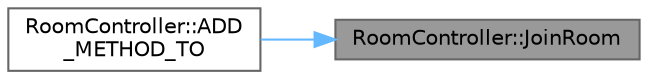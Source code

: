 digraph "RoomController::JoinRoom"
{
 // LATEX_PDF_SIZE
  bgcolor="transparent";
  edge [fontname=Helvetica,fontsize=10,labelfontname=Helvetica,labelfontsize=10];
  node [fontname=Helvetica,fontsize=10,shape=box,height=0.2,width=0.4];
  rankdir="RL";
  Node1 [id="Node000001",label="RoomController::JoinRoom",height=0.2,width=0.4,color="gray40", fillcolor="grey60", style="filled", fontcolor="black",tooltip="Обрабатывает запрос на присоединение к комнате."];
  Node1 -> Node2 [id="edge1_Node000001_Node000002",dir="back",color="steelblue1",style="solid",tooltip=" "];
  Node2 [id="Node000002",label="RoomController::ADD\l_METHOD_TO",height=0.2,width=0.4,color="grey40", fillcolor="white", style="filled",URL="$class_room_controller.html#a2f2b40045ae1829ba544cba20c18049e",tooltip="Регистрирует метод JoinRoom для обработки POST-запросов на маршруте ROOM_JOIN."];
}
